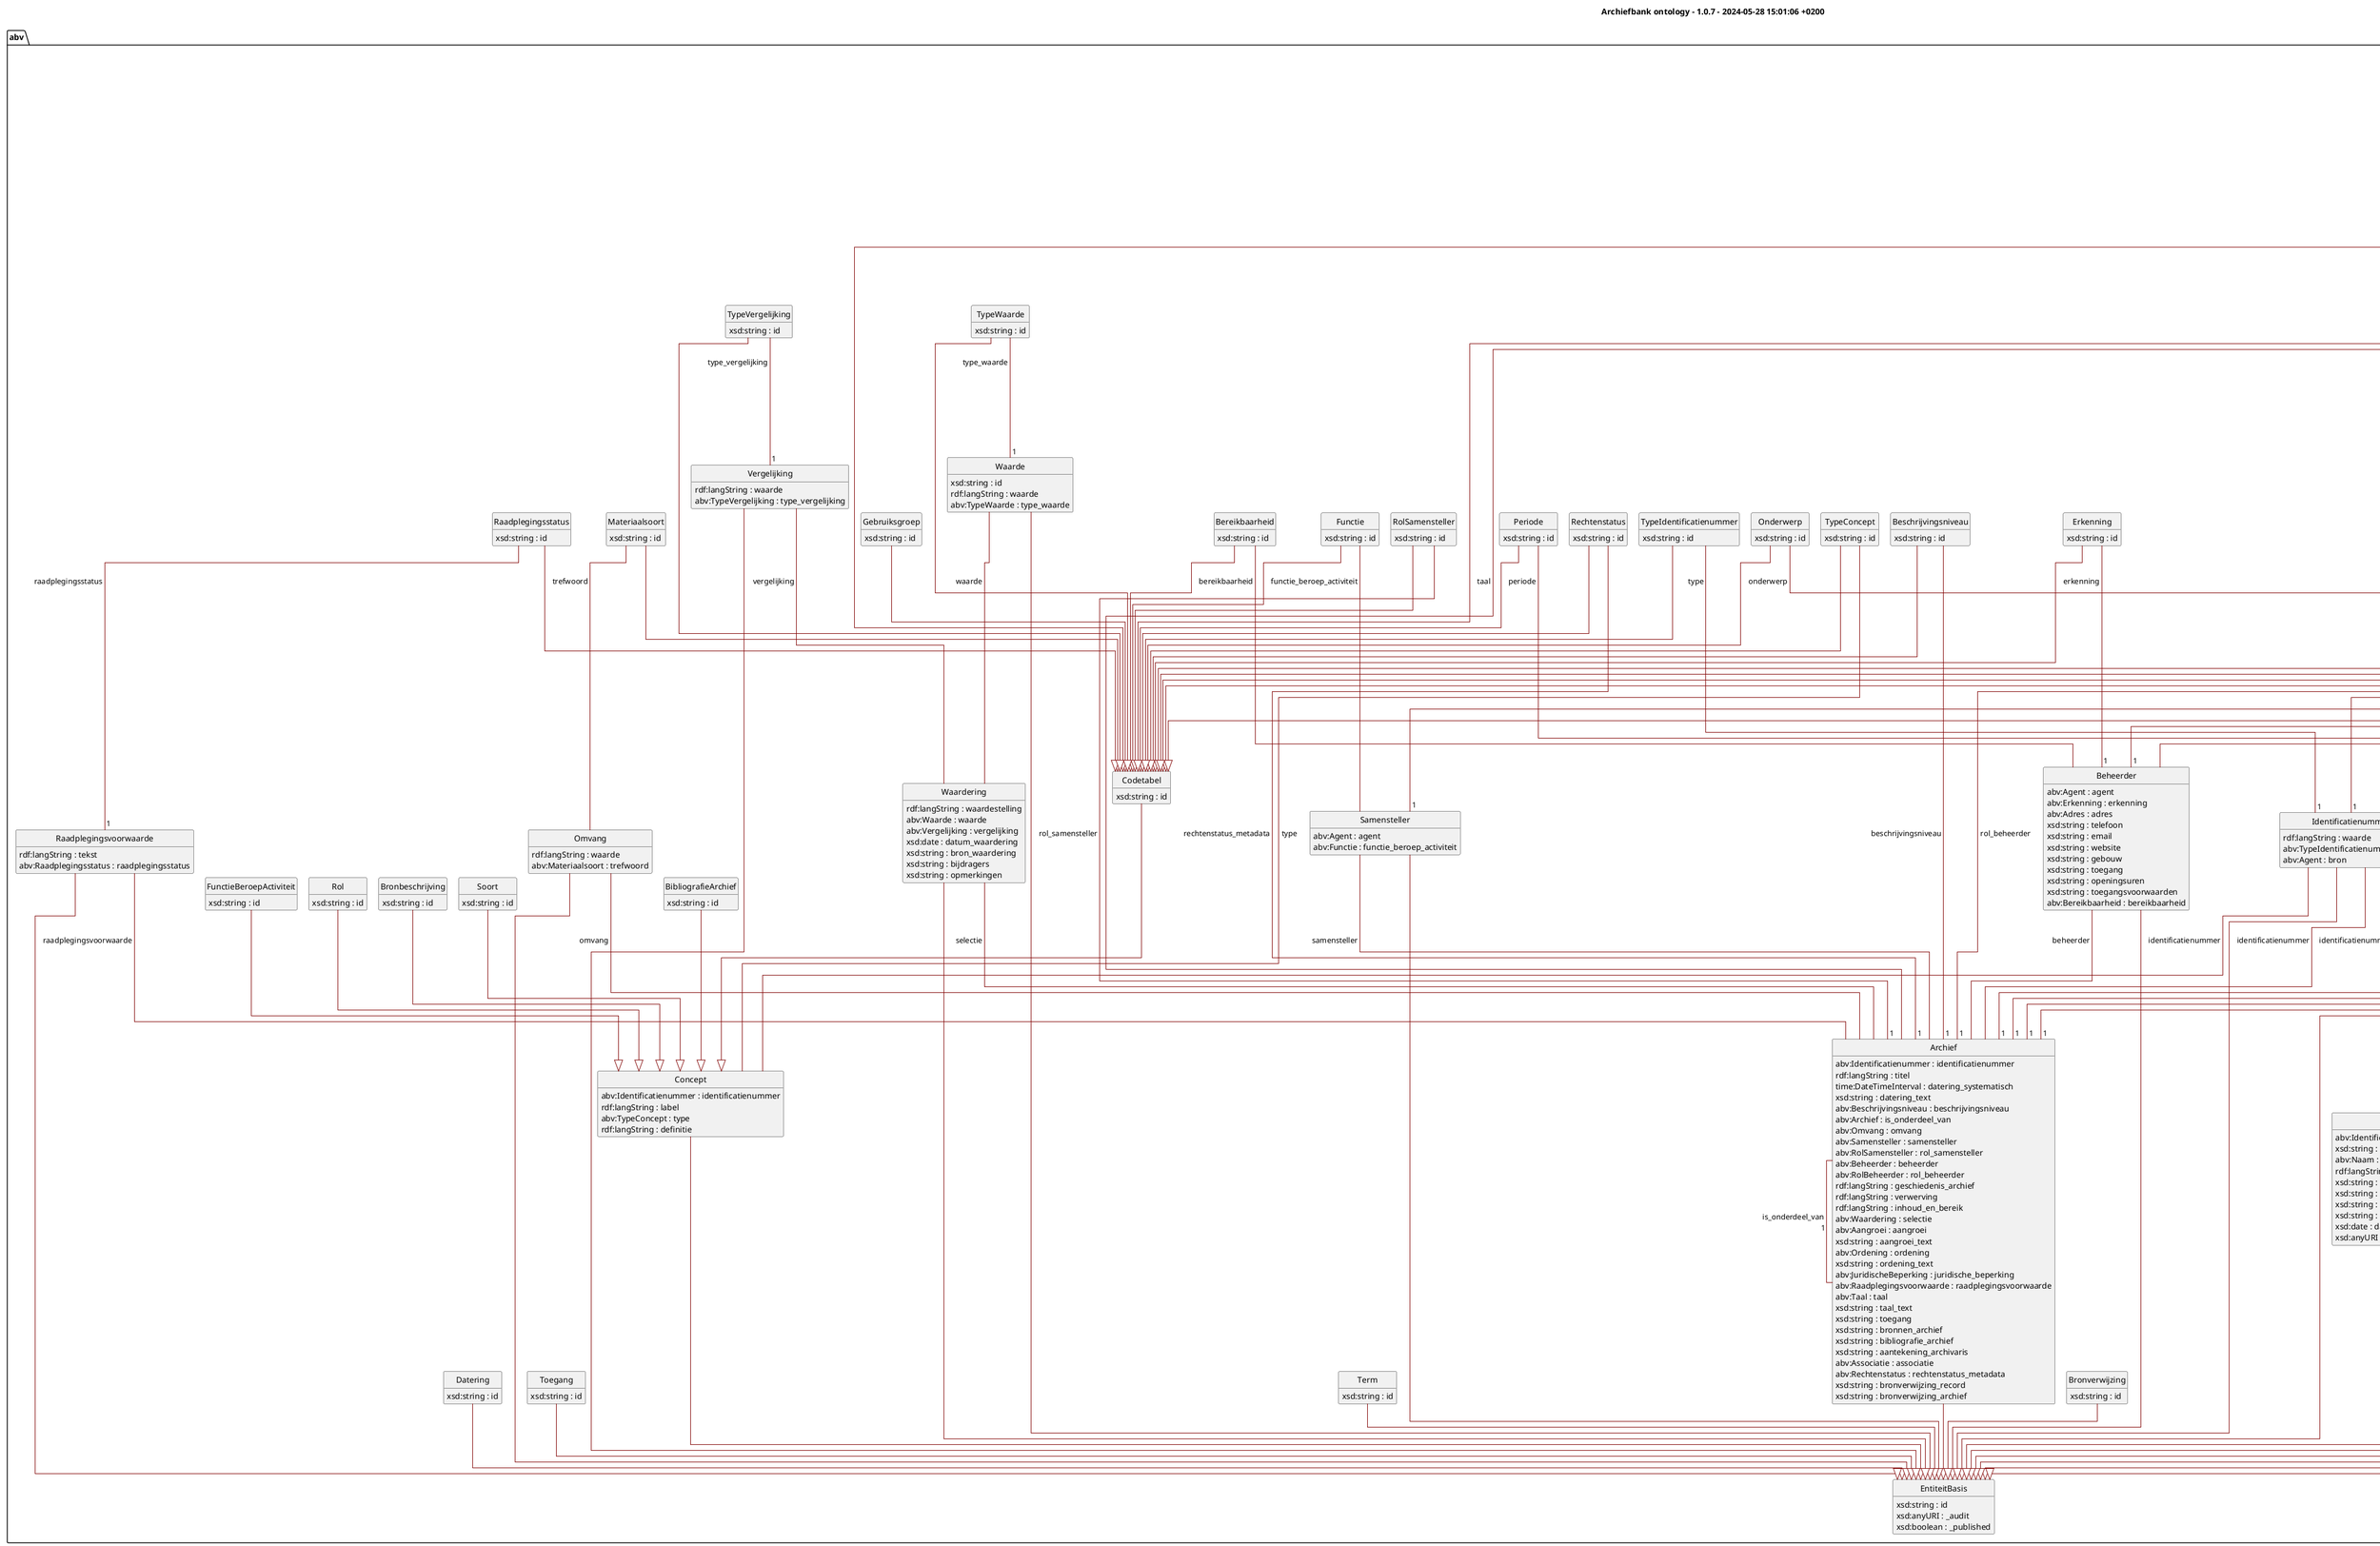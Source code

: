 @startuml
!pragma layout elk
skinparam classFontSize 14
!define LIGHTORANGE
skinparam groupInheritance 1
skinparam componentStyle uml2
skinparam wrapMessageWidth 100
skinparam ArrowColor #Maroon

title Archiefbank ontology - 1.0.7 - 2024-05-28 15:01:06 +0200
              
package abv {

class Aangroei{
	{field} xsd:string : id 
}

Aangroei --|> Codetabel

class Adres{
	{field} xsd:string : straat_en_nummer 
	{field} abv:Plaats : gemeente 
}
Plaats - "1" Adres : gemeente >
Adres --|> EntiteitBasis

class Agent{
	{field} abv:Identificatienummer : identificatienummer 
	{field} abv:Naam : naam 
	{field} abv:TypeAgent : type 
	{field} time:DateTimeInterval : datering_systematisch 
	{field} xsd:string : datering_text 
	{field} rdf:langString : geschiedenis_agent 
	{field} abv:Taal : taal 
	{field} abv:Associatie : associaties 
	{field} xsd:string : bronnen_agent 
	{field} xsd:string : bibliografie_agent 
	{field} xsd:string : bronverwijzing_record 
	{field} xsd:string : opmerking 
}
Identificatienummer -  Agent : identificatienummer >
Naam -  Agent : naam >
TypeAgent - "1" Agent : type >
Taal -  Agent : taal >
Associatie - "1" Agent : associaties >
Agent --|> EntiteitBasis

class Archief{
	{field} abv:Identificatienummer : identificatienummer 
	{field} rdf:langString : titel 
	{field} time:DateTimeInterval : datering_systematisch 
	{field} xsd:string : datering_text 
	{field} abv:Beschrijvingsniveau : beschrijvingsniveau 
	{field} abv:Archief : is_onderdeel_van 
	{field} abv:Omvang : omvang 
	{field} abv:Samensteller : samensteller 
	{field} abv:RolSamensteller : rol_samensteller 
	{field} abv:Beheerder : beheerder 
	{field} abv:RolBeheerder : rol_beheerder 
	{field} rdf:langString : geschiedenis_archief 
	{field} rdf:langString : verwerving 
	{field} rdf:langString : inhoud_en_bereik 
	{field} abv:Waardering : selectie 
	{field} abv:Aangroei : aangroei 
	{field} xsd:string : aangroei_text 
	{field} abv:Ordening : ordening 
	{field} xsd:string : ordening_text 
	{field} abv:JuridischeBeperking : juridische_beperking 
	{field} abv:Raadplegingsvoorwaarde : raadplegingsvoorwaarde 
	{field} abv:Taal : taal 
	{field} xsd:string : taal_text 
	{field} xsd:string : toegang 
	{field} xsd:string : bronnen_archief 
	{field} xsd:string : bibliografie_archief 
	{field} xsd:string : aantekening_archivaris 
	{field} abv:Associatie : associatie 
	{field} abv:Rechtenstatus : rechtenstatus_metadata 
	{field} xsd:string : bronverwijzing_record 
	{field} xsd:string : bronverwijzing_archief 
}
Identificatienummer -  Archief : identificatienummer >
Beschrijvingsniveau - "1" Archief : beschrijvingsniveau >
Archief - "1" Archief : is_onderdeel_van >
Omvang -  Archief : omvang >
Samensteller -  Archief : samensteller >
RolSamensteller - "1" Archief : rol_samensteller >
Beheerder -  Archief : beheerder >
RolBeheerder - "1" Archief : rol_beheerder >
Waardering -  Archief : selectie >
Aangroei - "1" Archief : aangroei >
Ordening - "1" Archief : ordening >
JuridischeBeperking - "1" Archief : juridische_beperking >
Raadplegingsvoorwaarde -  Archief : raadplegingsvoorwaarde >
Taal -  Archief : taal >
Associatie - "1" Archief : associatie >
Rechtenstatus - "1" Archief : rechtenstatus_metadata >
Archief --|> EntiteitBasis

class Associatie{
	{field} abv:Plaats : plaats 
	{field} abv:Agent : agent 
	{field} abv:Periode : periode 
	{field} abv:Onderwerp : onderwerp 
}
Plaats -  Associatie : plaats >
Agent -  Associatie : agent >
Periode -  Associatie : periode >
Onderwerp -  Associatie : onderwerp >
Associatie --|> EntiteitBasis

class Beheerder{
	{field} abv:Agent : agent 
	{field} abv:Erkenning : erkenning 
	{field} abv:Adres : adres 
	{field} xsd:string : telefoon 
	{field} xsd:string : email 
	{field} xsd:string : website 
	{field} xsd:string : gebouw 
	{field} xsd:string : toegang 
	{field} xsd:string : openingsuren 
	{field} xsd:string : toegangsvoorwaarden 
	{field} abv:Bereikbaarheid : bereikbaarheid 
}
Agent - "1" Beheerder : agent >
Erkenning - "1" Beheerder : erkenning >
Adres -  Beheerder : adres >
Bereikbaarheid -  Beheerder : bereikbaarheid >
Beheerder --|> EntiteitBasis

class Bereikbaarheid{
	{field} xsd:string : id 
}

Bereikbaarheid --|> Codetabel

class Beschrijvingsniveau{
	{field} xsd:string : id 
}

Beschrijvingsniveau --|> Codetabel

class BibliografieArchief{
	{field} xsd:string : id 
}

BibliografieArchief --|> Concept

class Bronbeschrijving{
	{field} xsd:string : id 
}

Bronbeschrijving --|> Concept

class Bronverwijzing{
	{field} xsd:string : id 
}

Bronverwijzing --|> EntiteitBasis

class Codetabel{
	{field} xsd:string : id 
}

Codetabel --|> Concept

class Concept{
	{field} abv:Identificatienummer : identificatienummer 
	{field} rdf:langString : label 
	{field} abv:TypeConcept : type 
	{field} rdf:langString : definitie 
}
Identificatienummer -  Concept : identificatienummer >
TypeConcept -  Concept : type >
Concept --|> EntiteitBasis

class Datering{
	{field} xsd:string : id 
}

Datering --|> EntiteitBasis

class EntiteitBasis{
	{field} xsd:string : id 
	{field} xsd:anyURI : _audit 
	{field} xsd:boolean : _published 
}


class Erkenning{
	{field} xsd:string : id 
}

Erkenning --|> Codetabel

class Functie{
	{field} xsd:string : id 
}

Functie --|> Codetabel

class FunctieBeroepActiviteit{
	{field} xsd:string : id 
}

FunctieBeroepActiviteit --|> Concept

class Gebruiksgroep{
	{field} xsd:string : id 
}

Gebruiksgroep --|> Codetabel

class Identificatienummer{
	{field} rdf:langString : waarde 
	{field} abv:TypeIdentificatienummer : type 
	{field} abv:Agent : bron 
}
TypeIdentificatienummer - "1" Identificatienummer : type >
Agent - "1" Identificatienummer : bron >
Identificatienummer --|> EntiteitBasis

class JuridischeBeperking{
	{field} xsd:boolean : privacy_gevoelig 
	{field} xsd:boolean : contractuele_beperking 
	{field} xsd:boolean : gevoelig_voor_auteursrechtelijkebescherming 
}

JuridischeBeperking --|> EntiteitBasis

class Materiaalsoort{
	{field} xsd:string : id 
}

Materiaalsoort --|> Codetabel

class Naam{
	{field} rdf:langString : waarde 
	{field} abv:TypeNaam : type_naam 
}
TypeNaam - "1" Naam : type_naam >
Naam --|> EntiteitBasis

class Omvang{
	{field} rdf:langString : waarde 
	{field} abv:Materiaalsoort : trefwoord 
}
Materiaalsoort -  Omvang : trefwoord >
Omvang --|> EntiteitBasis

class Onderwerp{
	{field} xsd:string : id 
}

Onderwerp --|> Codetabel

class Ordening{
	{field} rdf:langString : waarde 
	{field} abv:Ordeningsstatus : trefwoord 
}
Ordeningsstatus - "1" Ordening : trefwoord >
Ordening --|> EntiteitBasis

class Ordeningsstatus{
	{field} xsd:string : id 
}

Ordeningsstatus --|> Codetabel

class Periode{
	{field} xsd:string : id 
}

Periode --|> Codetabel

class Plaats{
	{field} abv:TypeNaam : type 
}
TypeNaam - "1" Plaats : type >
Plaats --|> Codetabel

class Publicatie{
	{field} abv:Identificatienummer : identificatienummer 
	{field} xsd:string : bibliografische_verwijzing 
	{field} abv:Naam : auteur 
	{field} rdf:langString : titel 
	{field} xsd:string : reeks 
	{field} xsd:string : reeksnummer 
	{field} xsd:string : uitgever 
	{field} xsd:string : plaats_van_uitgave 
	{field} xsd:date : datum_uitgave 
	{field} xsd:anyURI : url 
}
Identificatienummer -  Publicatie : identificatienummer >
Naam -  Publicatie : auteur >
Publicatie --|> EntiteitBasis

class Raadplegingsstatus{
	{field} xsd:string : id 
}

Raadplegingsstatus --|> Codetabel

class Raadplegingsvoorwaarde{
	{field} rdf:langString : tekst 
	{field} abv:Raadplegingsstatus : raadplegingsstatus 
}
Raadplegingsstatus - "1" Raadplegingsvoorwaarde : raadplegingsstatus >
Raadplegingsvoorwaarde --|> EntiteitBasis

class Rechtenstatus{
	{field} xsd:string : id 
}

Rechtenstatus --|> Codetabel

class Rol{
	{field} xsd:string : id 
}

Rol --|> Concept

class RolBeheerder{
	{field} xsd:string : id 
}

RolBeheerder --|> Codetabel

class RolSamensteller{
	{field} xsd:string : id 
}

RolSamensteller --|> Codetabel

class Samensteller{
	{field} abv:Agent : agent 
	{field} abv:Functie : functie_beroep_activiteit 
}
Agent - "1" Samensteller : agent >
Functie -  Samensteller : functie_beroep_activiteit >
Samensteller --|> EntiteitBasis

class Soort{
	{field} xsd:string : id 
}

Soort --|> Concept

class Taal{
	{field} xsd:string : id 
}

Taal --|> Codetabel

class Term{
	{field} xsd:string : id 
}

Term --|> EntiteitBasis

class Toegang{
	{field} xsd:string : id 
}

Toegang --|> EntiteitBasis

class TypeAgent{
	{field} xsd:string : id 
}

TypeAgent --|> Codetabel

class TypeConcept{
	{field} xsd:string : id 
}

TypeConcept --|> Codetabel

class TypeIdentificatienummer{
	{field} xsd:string : id 
}

TypeIdentificatienummer --|> Codetabel

class TypeNaam{
	{field} xsd:string : id 
}

TypeNaam --|> Codetabel

class TypeVergelijking{
	{field} xsd:string : id 
}

TypeVergelijking --|> Codetabel

class TypeWaarde{
	{field} xsd:string : id 
}

TypeWaarde --|> Codetabel

class Vergelijking{
	{field} rdf:langString : waarde 
	{field} abv:TypeVergelijking : type_vergelijking 
}
TypeVergelijking - "1" Vergelijking : type_vergelijking >
Vergelijking --|> EntiteitBasis

class Waarde{
	{field} xsd:string : id 
	{field} rdf:langString : waarde 
	{field} abv:TypeWaarde : type_waarde 
}
TypeWaarde - "1" Waarde : type_waarde >
Waarde --|> EntiteitBasis

class Waardering{
	{field} rdf:langString : waardestelling 
	{field} abv:Waarde : waarde 
	{field} abv:Vergelijking : vergelijking 
	{field} xsd:date : datum_waardering 
	{field} xsd:string : bron_waardering 
	{field} xsd:string : bijdragers 
	{field} xsd:string : opmerkingen 
}
Waarde -  Waardering : waarde >
Vergelijking -  Waardering : vergelijking >
Waardering --|> EntiteitBasis

class Test{
	{field} xsd:string : id 
	{field} xsd:integer : integer_dt 
	{field} xsd:string : string_dt 
	{field} xsd:date : date_dt 
	{field} xsd:gYear : year_dt 
	{field} xsd:duration : duration_dt 
	{field} rdf:JSON : json_dt 
	{field} xsd:anyURI : uri_dt 
	{field} rdf:langString : lang_string_dt 
	{field} rdf:langString : lang_string_array_dt 
	{field} xsd:boolean : boolean_dt 
	{field} xsd:float : float_dt 
	{field} xsd:double : double_dt 
	{field} xsd:dateTime : datetime_dt 
	{field} xsd:time : time_dt 
}


hide circle
hide methods
hide empty members
@enduml
          
